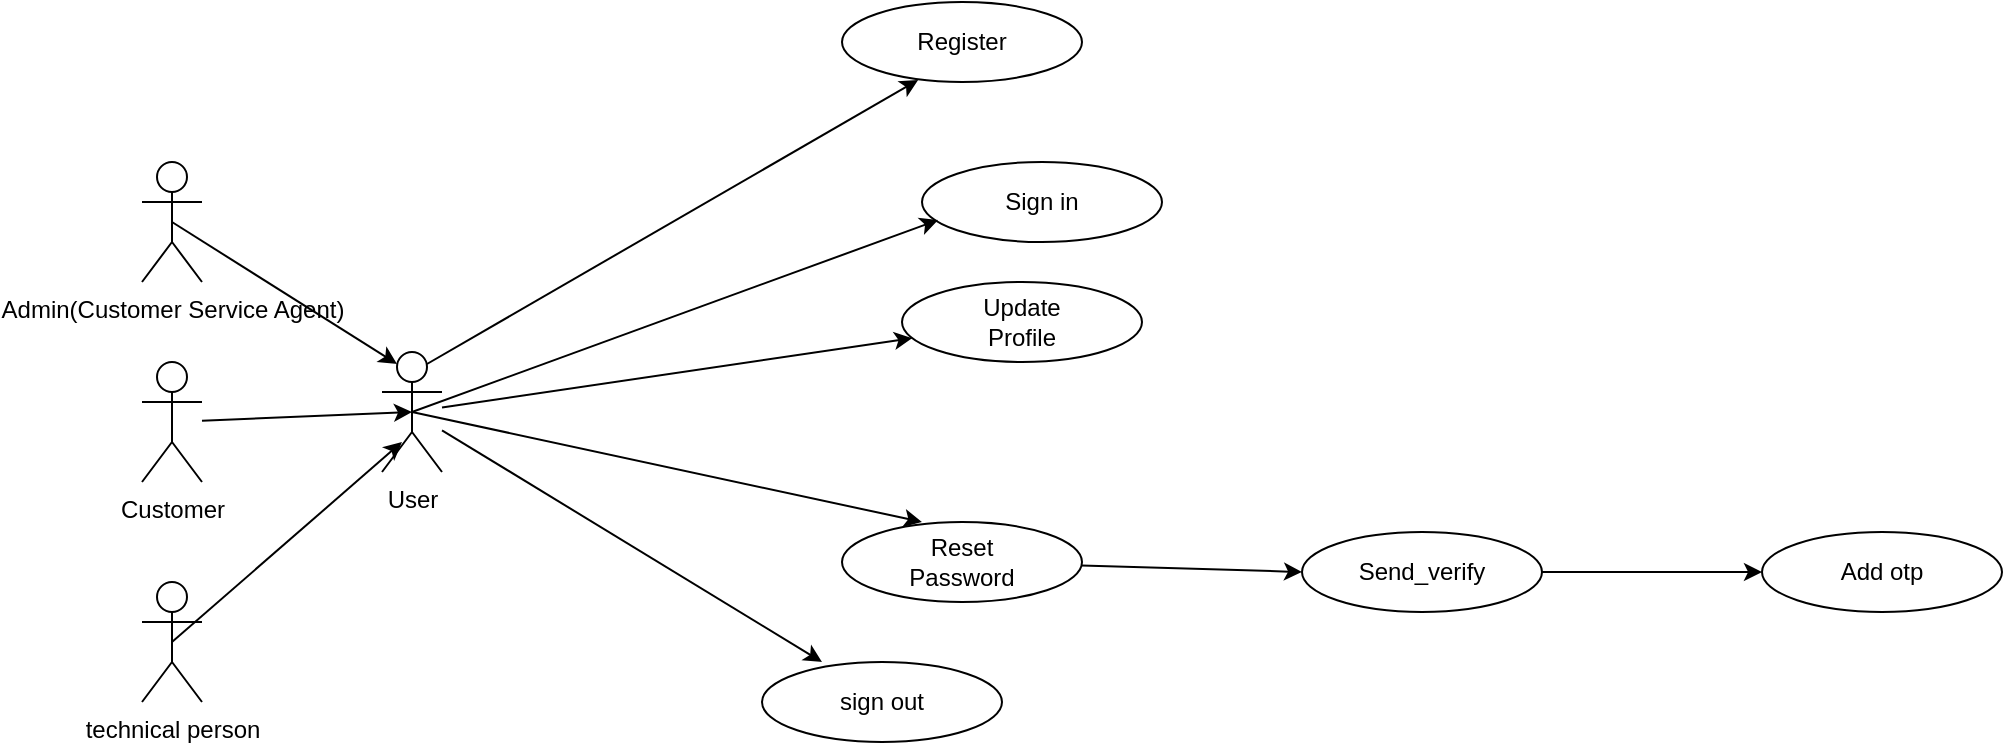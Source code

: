 <mxfile version="21.5.1" type="github">
  <diagram name="Page-1" id="NnZJUue6ZStChG4SznpF">
    <mxGraphModel dx="2261" dy="714" grid="1" gridSize="10" guides="1" tooltips="1" connect="1" arrows="1" fold="1" page="1" pageScale="1" pageWidth="827" pageHeight="1169" math="0" shadow="0">
      <root>
        <mxCell id="0" />
        <mxCell id="1" parent="0" />
        <mxCell id="IiioLkpbkyHpntIJPi9f-1" value="Admin(Customer Service Agent)" style="shape=umlActor;verticalLabelPosition=bottom;verticalAlign=top;html=1;outlineConnect=0;" parent="1" vertex="1">
          <mxGeometry x="-670" y="130" width="30" height="60" as="geometry" />
        </mxCell>
        <mxCell id="IiioLkpbkyHpntIJPi9f-3" value="Customer" style="shape=umlActor;verticalLabelPosition=bottom;verticalAlign=top;html=1;outlineConnect=0;" parent="1" vertex="1">
          <mxGeometry x="-670" y="230" width="30" height="60" as="geometry" />
        </mxCell>
        <mxCell id="IiioLkpbkyHpntIJPi9f-4" value="technical person" style="shape=umlActor;verticalLabelPosition=bottom;verticalAlign=top;html=1;outlineConnect=0;" parent="1" vertex="1">
          <mxGeometry x="-670" y="340" width="30" height="60" as="geometry" />
        </mxCell>
        <mxCell id="IiioLkpbkyHpntIJPi9f-7" value="" style="ellipse;whiteSpace=wrap;html=1;" parent="1" vertex="1">
          <mxGeometry x="-320" y="50" width="120" height="40" as="geometry" />
        </mxCell>
        <mxCell id="IiioLkpbkyHpntIJPi9f-8" value="Register" style="text;html=1;strokeColor=none;fillColor=none;align=center;verticalAlign=middle;whiteSpace=wrap;rounded=0;" parent="1" vertex="1">
          <mxGeometry x="-290" y="55" width="60" height="30" as="geometry" />
        </mxCell>
        <mxCell id="IiioLkpbkyHpntIJPi9f-9" value="" style="ellipse;whiteSpace=wrap;html=1;" parent="1" vertex="1">
          <mxGeometry x="-280" y="130" width="120" height="40" as="geometry" />
        </mxCell>
        <mxCell id="IiioLkpbkyHpntIJPi9f-10" value="Sign in" style="text;html=1;strokeColor=none;fillColor=none;align=center;verticalAlign=middle;whiteSpace=wrap;rounded=0;" parent="1" vertex="1">
          <mxGeometry x="-250" y="135" width="60" height="30" as="geometry" />
        </mxCell>
        <mxCell id="IiioLkpbkyHpntIJPi9f-11" value="" style="ellipse;whiteSpace=wrap;html=1;" parent="1" vertex="1">
          <mxGeometry x="-290" y="190" width="120" height="40" as="geometry" />
        </mxCell>
        <mxCell id="IiioLkpbkyHpntIJPi9f-12" value="Update Profile" style="text;html=1;strokeColor=none;fillColor=none;align=center;verticalAlign=middle;whiteSpace=wrap;rounded=0;" parent="1" vertex="1">
          <mxGeometry x="-260" y="195" width="60" height="30" as="geometry" />
        </mxCell>
        <mxCell id="IiioLkpbkyHpntIJPi9f-13" value="" style="ellipse;whiteSpace=wrap;html=1;" parent="1" vertex="1">
          <mxGeometry x="-320" y="310" width="120" height="40" as="geometry" />
        </mxCell>
        <mxCell id="IiioLkpbkyHpntIJPi9f-14" value="Reset Password" style="text;html=1;strokeColor=none;fillColor=none;align=center;verticalAlign=middle;whiteSpace=wrap;rounded=0;" parent="1" vertex="1">
          <mxGeometry x="-290" y="315" width="60" height="30" as="geometry" />
        </mxCell>
        <mxCell id="IiioLkpbkyHpntIJPi9f-15" value="" style="ellipse;whiteSpace=wrap;html=1;" parent="1" vertex="1">
          <mxGeometry x="-360" y="380" width="120" height="40" as="geometry" />
        </mxCell>
        <mxCell id="IiioLkpbkyHpntIJPi9f-16" value="sign out" style="text;html=1;strokeColor=none;fillColor=none;align=center;verticalAlign=middle;whiteSpace=wrap;rounded=0;" parent="1" vertex="1">
          <mxGeometry x="-330" y="385" width="60" height="30" as="geometry" />
        </mxCell>
        <mxCell id="IiioLkpbkyHpntIJPi9f-17" value="User" style="shape=umlActor;verticalLabelPosition=bottom;verticalAlign=top;html=1;outlineConnect=0;" parent="1" vertex="1">
          <mxGeometry x="-550" y="225" width="30" height="60" as="geometry" />
        </mxCell>
        <mxCell id="IiioLkpbkyHpntIJPi9f-20" value="" style="endArrow=classic;html=1;rounded=0;exitX=0.5;exitY=0.5;exitDx=0;exitDy=0;exitPerimeter=0;entryX=0.25;entryY=0.1;entryDx=0;entryDy=0;entryPerimeter=0;" parent="1" source="IiioLkpbkyHpntIJPi9f-1" target="IiioLkpbkyHpntIJPi9f-17" edge="1">
          <mxGeometry width="50" height="50" relative="1" as="geometry">
            <mxPoint x="-180" y="410" as="sourcePoint" />
            <mxPoint x="-540" y="250" as="targetPoint" />
          </mxGeometry>
        </mxCell>
        <mxCell id="IiioLkpbkyHpntIJPi9f-21" value="" style="endArrow=classic;html=1;rounded=0;entryX=0.5;entryY=0.5;entryDx=0;entryDy=0;entryPerimeter=0;" parent="1" source="IiioLkpbkyHpntIJPi9f-3" target="IiioLkpbkyHpntIJPi9f-17" edge="1">
          <mxGeometry width="50" height="50" relative="1" as="geometry">
            <mxPoint x="-180" y="410" as="sourcePoint" />
            <mxPoint x="-130" y="360" as="targetPoint" />
          </mxGeometry>
        </mxCell>
        <mxCell id="IiioLkpbkyHpntIJPi9f-22" value="" style="endArrow=classic;html=1;rounded=0;exitX=0.5;exitY=0.5;exitDx=0;exitDy=0;exitPerimeter=0;" parent="1" source="IiioLkpbkyHpntIJPi9f-4" edge="1">
          <mxGeometry width="50" height="50" relative="1" as="geometry">
            <mxPoint x="-180" y="410" as="sourcePoint" />
            <mxPoint x="-540" y="270" as="targetPoint" />
          </mxGeometry>
        </mxCell>
        <mxCell id="IiioLkpbkyHpntIJPi9f-23" value="" style="endArrow=classic;html=1;rounded=0;exitX=0.75;exitY=0.1;exitDx=0;exitDy=0;exitPerimeter=0;entryX=0.317;entryY=0.975;entryDx=0;entryDy=0;entryPerimeter=0;" parent="1" source="IiioLkpbkyHpntIJPi9f-17" target="IiioLkpbkyHpntIJPi9f-7" edge="1">
          <mxGeometry width="50" height="50" relative="1" as="geometry">
            <mxPoint x="-180" y="410" as="sourcePoint" />
            <mxPoint x="-130" y="360" as="targetPoint" />
          </mxGeometry>
        </mxCell>
        <mxCell id="IiioLkpbkyHpntIJPi9f-24" value="" style="endArrow=classic;html=1;rounded=0;exitX=0.5;exitY=0.5;exitDx=0;exitDy=0;exitPerimeter=0;entryX=0.067;entryY=0.725;entryDx=0;entryDy=0;entryPerimeter=0;" parent="1" source="IiioLkpbkyHpntIJPi9f-17" target="IiioLkpbkyHpntIJPi9f-9" edge="1">
          <mxGeometry width="50" height="50" relative="1" as="geometry">
            <mxPoint x="-180" y="410" as="sourcePoint" />
            <mxPoint x="-130" y="360" as="targetPoint" />
          </mxGeometry>
        </mxCell>
        <mxCell id="IiioLkpbkyHpntIJPi9f-25" value="" style="endArrow=classic;html=1;rounded=0;exitX=0.5;exitY=0.5;exitDx=0;exitDy=0;exitPerimeter=0;entryX=0.333;entryY=0;entryDx=0;entryDy=0;entryPerimeter=0;" parent="1" source="IiioLkpbkyHpntIJPi9f-17" target="IiioLkpbkyHpntIJPi9f-13" edge="1">
          <mxGeometry width="50" height="50" relative="1" as="geometry">
            <mxPoint x="-180" y="410" as="sourcePoint" />
            <mxPoint x="-130" y="360" as="targetPoint" />
          </mxGeometry>
        </mxCell>
        <mxCell id="IiioLkpbkyHpntIJPi9f-26" value="" style="endArrow=classic;html=1;rounded=0;" parent="1" source="IiioLkpbkyHpntIJPi9f-17" target="IiioLkpbkyHpntIJPi9f-11" edge="1">
          <mxGeometry width="50" height="50" relative="1" as="geometry">
            <mxPoint x="-180" y="410" as="sourcePoint" />
            <mxPoint x="-130" y="360" as="targetPoint" />
          </mxGeometry>
        </mxCell>
        <mxCell id="IiioLkpbkyHpntIJPi9f-27" value="" style="endArrow=classic;html=1;rounded=0;entryX=0.25;entryY=0;entryDx=0;entryDy=0;entryPerimeter=0;" parent="1" source="IiioLkpbkyHpntIJPi9f-17" target="IiioLkpbkyHpntIJPi9f-15" edge="1">
          <mxGeometry width="50" height="50" relative="1" as="geometry">
            <mxPoint x="-180" y="410" as="sourcePoint" />
            <mxPoint x="-130" y="360" as="targetPoint" />
          </mxGeometry>
        </mxCell>
        <mxCell id="IiioLkpbkyHpntIJPi9f-29" value="" style="ellipse;whiteSpace=wrap;html=1;" parent="1" vertex="1">
          <mxGeometry x="-90" y="315" width="120" height="40" as="geometry" />
        </mxCell>
        <mxCell id="IiioLkpbkyHpntIJPi9f-30" value="Send_verify" style="text;html=1;strokeColor=none;fillColor=none;align=center;verticalAlign=middle;whiteSpace=wrap;rounded=0;" parent="1" vertex="1">
          <mxGeometry x="-60" y="320" width="60" height="30" as="geometry" />
        </mxCell>
        <mxCell id="IiioLkpbkyHpntIJPi9f-31" value="" style="ellipse;whiteSpace=wrap;html=1;" parent="1" vertex="1">
          <mxGeometry x="140" y="315" width="120" height="40" as="geometry" />
        </mxCell>
        <mxCell id="IiioLkpbkyHpntIJPi9f-32" value="Add otp" style="text;html=1;strokeColor=none;fillColor=none;align=center;verticalAlign=middle;whiteSpace=wrap;rounded=0;" parent="1" vertex="1">
          <mxGeometry x="170" y="320" width="60" height="30" as="geometry" />
        </mxCell>
        <mxCell id="IiioLkpbkyHpntIJPi9f-33" value="" style="endArrow=classic;html=1;rounded=0;entryX=0;entryY=0.5;entryDx=0;entryDy=0;" parent="1" source="IiioLkpbkyHpntIJPi9f-13" target="IiioLkpbkyHpntIJPi9f-29" edge="1">
          <mxGeometry width="50" height="50" relative="1" as="geometry">
            <mxPoint x="-70" y="430" as="sourcePoint" />
            <mxPoint x="-20" y="380" as="targetPoint" />
          </mxGeometry>
        </mxCell>
        <mxCell id="IiioLkpbkyHpntIJPi9f-34" value="" style="endArrow=classic;html=1;rounded=0;entryX=0;entryY=0.5;entryDx=0;entryDy=0;exitX=1;exitY=0.5;exitDx=0;exitDy=0;" parent="1" source="IiioLkpbkyHpntIJPi9f-29" target="IiioLkpbkyHpntIJPi9f-31" edge="1">
          <mxGeometry width="50" height="50" relative="1" as="geometry">
            <mxPoint x="-70" y="430" as="sourcePoint" />
            <mxPoint x="-20" y="380" as="targetPoint" />
          </mxGeometry>
        </mxCell>
      </root>
    </mxGraphModel>
  </diagram>
</mxfile>
